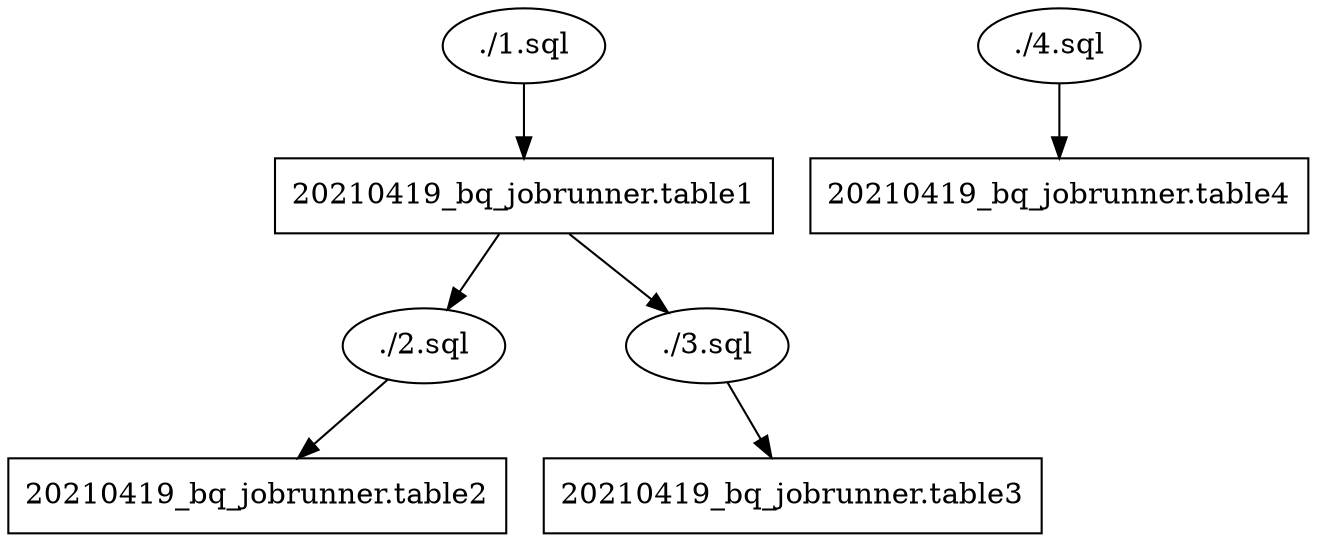 digraph G {
0 [label="./1.sql", shape="", type=query];
1 [label="./2.sql", shape="", type=query];
2 [label="./3.sql", shape="", type=query];
3 [label="./4.sql", shape="", type=query];
4 [label="20210419_bq_jobrunner.table1", shape=box, type=table];
5 [label="20210419_bq_jobrunner.table2", shape=box, type=table];
6 [label="20210419_bq_jobrunner.table3", shape=box, type=table];
7 [label="20210419_bq_jobrunner.table4", shape=box, type=table];
0->4 ;
1->5 ;
2->6 ;
3->7 ;
4->1 ;
4->2 ;
}
